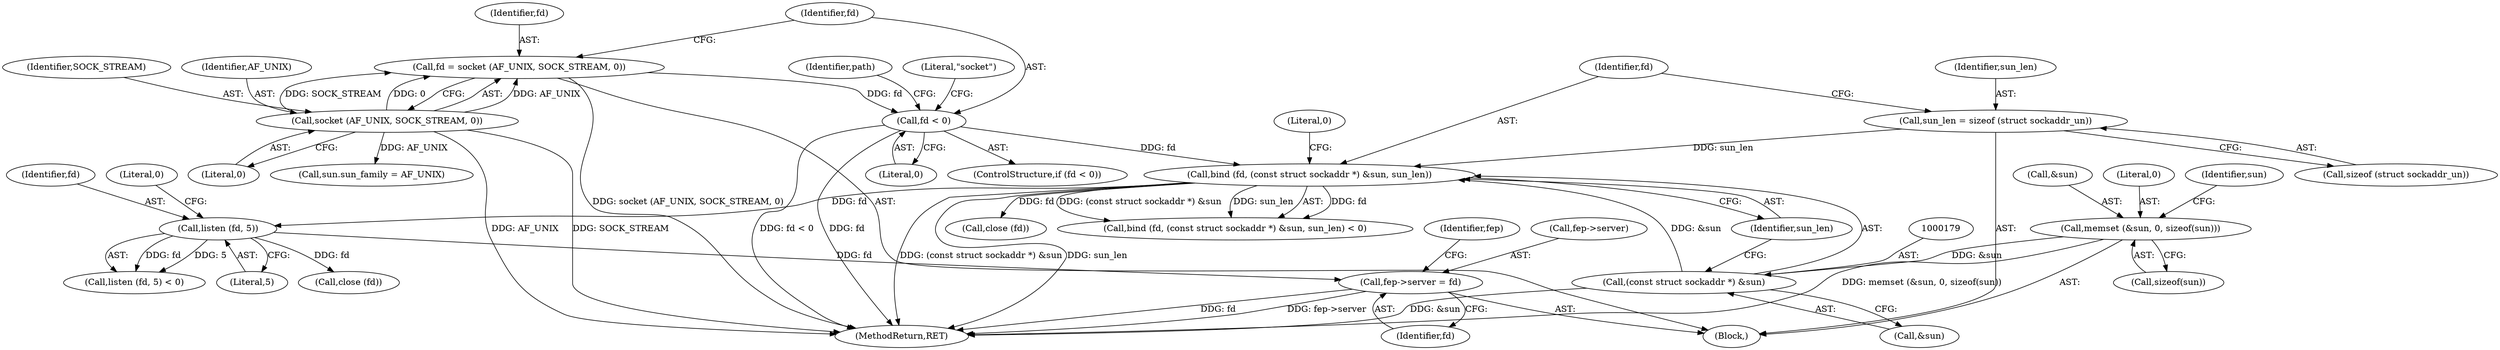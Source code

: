 digraph "0_libfep_293d9d3f@pointer" {
"1000210" [label="(Call,fep->server = fd)"];
"1000196" [label="(Call,listen (fd, 5))"];
"1000176" [label="(Call,bind (fd, (const struct sockaddr *) &sun, sun_len))"];
"1000114" [label="(Call,fd < 0)"];
"1000107" [label="(Call,fd = socket (AF_UNIX, SOCK_STREAM, 0))"];
"1000109" [label="(Call,socket (AF_UNIX, SOCK_STREAM, 0))"];
"1000178" [label="(Call,(const struct sockaddr *) &sun)"];
"1000152" [label="(Call,memset (&sun, 0, sizeof(sun)))"];
"1000170" [label="(Call,sun_len = sizeof (struct sockaddr_un))"];
"1000180" [label="(Call,&sun)"];
"1000114" [label="(Call,fd < 0)"];
"1000160" [label="(Identifier,sun)"];
"1000217" [label="(Identifier,fep)"];
"1000214" [label="(Identifier,fd)"];
"1000172" [label="(Call,sizeof (struct sockaddr_un))"];
"1000113" [label="(ControlStructure,if (fd < 0))"];
"1000107" [label="(Call,fd = socket (AF_UNIX, SOCK_STREAM, 0))"];
"1000116" [label="(Literal,0)"];
"1000178" [label="(Call,(const struct sockaddr *) &sun)"];
"1000199" [label="(Literal,0)"];
"1000196" [label="(Call,listen (fd, 5))"];
"1000177" [label="(Identifier,fd)"];
"1000115" [label="(Identifier,fd)"];
"1000111" [label="(Identifier,SOCK_STREAM)"];
"1000189" [label="(Call,close (fd))"];
"1000124" [label="(Identifier,path)"];
"1000195" [label="(Call,listen (fd, 5) < 0)"];
"1000198" [label="(Literal,5)"];
"1000112" [label="(Literal,0)"];
"1000152" [label="(Call,memset (&sun, 0, sizeof(sun)))"];
"1000110" [label="(Identifier,AF_UNIX)"];
"1000156" [label="(Call,sizeof(sun))"];
"1000175" [label="(Call,bind (fd, (const struct sockaddr *) &sun, sun_len) < 0)"];
"1000176" [label="(Call,bind (fd, (const struct sockaddr *) &sun, sun_len))"];
"1000170" [label="(Call,sun_len = sizeof (struct sockaddr_un))"];
"1000205" [label="(Call,close (fd))"];
"1000108" [label="(Identifier,fd)"];
"1000158" [label="(Call,sun.sun_family = AF_UNIX)"];
"1000197" [label="(Identifier,fd)"];
"1000222" [label="(MethodReturn,RET)"];
"1000182" [label="(Identifier,sun_len)"];
"1000153" [label="(Call,&sun)"];
"1000119" [label="(Literal,\"socket\")"];
"1000171" [label="(Identifier,sun_len)"];
"1000183" [label="(Literal,0)"];
"1000155" [label="(Literal,0)"];
"1000210" [label="(Call,fep->server = fd)"];
"1000109" [label="(Call,socket (AF_UNIX, SOCK_STREAM, 0))"];
"1000211" [label="(Call,fep->server)"];
"1000102" [label="(Block,)"];
"1000210" -> "1000102"  [label="AST: "];
"1000210" -> "1000214"  [label="CFG: "];
"1000211" -> "1000210"  [label="AST: "];
"1000214" -> "1000210"  [label="AST: "];
"1000217" -> "1000210"  [label="CFG: "];
"1000210" -> "1000222"  [label="DDG: fd"];
"1000210" -> "1000222"  [label="DDG: fep->server"];
"1000196" -> "1000210"  [label="DDG: fd"];
"1000196" -> "1000195"  [label="AST: "];
"1000196" -> "1000198"  [label="CFG: "];
"1000197" -> "1000196"  [label="AST: "];
"1000198" -> "1000196"  [label="AST: "];
"1000199" -> "1000196"  [label="CFG: "];
"1000196" -> "1000195"  [label="DDG: fd"];
"1000196" -> "1000195"  [label="DDG: 5"];
"1000176" -> "1000196"  [label="DDG: fd"];
"1000196" -> "1000205"  [label="DDG: fd"];
"1000176" -> "1000175"  [label="AST: "];
"1000176" -> "1000182"  [label="CFG: "];
"1000177" -> "1000176"  [label="AST: "];
"1000178" -> "1000176"  [label="AST: "];
"1000182" -> "1000176"  [label="AST: "];
"1000183" -> "1000176"  [label="CFG: "];
"1000176" -> "1000222"  [label="DDG: sun_len"];
"1000176" -> "1000222"  [label="DDG: (const struct sockaddr *) &sun"];
"1000176" -> "1000175"  [label="DDG: fd"];
"1000176" -> "1000175"  [label="DDG: (const struct sockaddr *) &sun"];
"1000176" -> "1000175"  [label="DDG: sun_len"];
"1000114" -> "1000176"  [label="DDG: fd"];
"1000178" -> "1000176"  [label="DDG: &sun"];
"1000170" -> "1000176"  [label="DDG: sun_len"];
"1000176" -> "1000189"  [label="DDG: fd"];
"1000114" -> "1000113"  [label="AST: "];
"1000114" -> "1000116"  [label="CFG: "];
"1000115" -> "1000114"  [label="AST: "];
"1000116" -> "1000114"  [label="AST: "];
"1000119" -> "1000114"  [label="CFG: "];
"1000124" -> "1000114"  [label="CFG: "];
"1000114" -> "1000222"  [label="DDG: fd < 0"];
"1000114" -> "1000222"  [label="DDG: fd"];
"1000107" -> "1000114"  [label="DDG: fd"];
"1000107" -> "1000102"  [label="AST: "];
"1000107" -> "1000109"  [label="CFG: "];
"1000108" -> "1000107"  [label="AST: "];
"1000109" -> "1000107"  [label="AST: "];
"1000115" -> "1000107"  [label="CFG: "];
"1000107" -> "1000222"  [label="DDG: socket (AF_UNIX, SOCK_STREAM, 0)"];
"1000109" -> "1000107"  [label="DDG: AF_UNIX"];
"1000109" -> "1000107"  [label="DDG: SOCK_STREAM"];
"1000109" -> "1000107"  [label="DDG: 0"];
"1000109" -> "1000112"  [label="CFG: "];
"1000110" -> "1000109"  [label="AST: "];
"1000111" -> "1000109"  [label="AST: "];
"1000112" -> "1000109"  [label="AST: "];
"1000109" -> "1000222"  [label="DDG: AF_UNIX"];
"1000109" -> "1000222"  [label="DDG: SOCK_STREAM"];
"1000109" -> "1000158"  [label="DDG: AF_UNIX"];
"1000178" -> "1000180"  [label="CFG: "];
"1000179" -> "1000178"  [label="AST: "];
"1000180" -> "1000178"  [label="AST: "];
"1000182" -> "1000178"  [label="CFG: "];
"1000178" -> "1000222"  [label="DDG: &sun"];
"1000152" -> "1000178"  [label="DDG: &sun"];
"1000152" -> "1000102"  [label="AST: "];
"1000152" -> "1000156"  [label="CFG: "];
"1000153" -> "1000152"  [label="AST: "];
"1000155" -> "1000152"  [label="AST: "];
"1000156" -> "1000152"  [label="AST: "];
"1000160" -> "1000152"  [label="CFG: "];
"1000152" -> "1000222"  [label="DDG: memset (&sun, 0, sizeof(sun))"];
"1000170" -> "1000102"  [label="AST: "];
"1000170" -> "1000172"  [label="CFG: "];
"1000171" -> "1000170"  [label="AST: "];
"1000172" -> "1000170"  [label="AST: "];
"1000177" -> "1000170"  [label="CFG: "];
}
